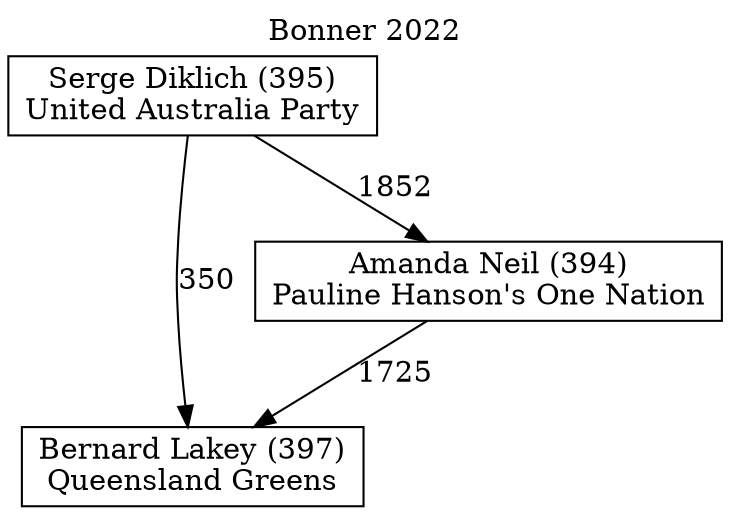 // House preference flow
digraph "Bernard Lakey (397)_Bonner_2022" {
	graph [label="Bonner 2022" labelloc=t mclimit=10]
	node [shape=box]
	"Bernard Lakey (397)" [label="Bernard Lakey (397)
Queensland Greens"]
	"Serge Diklich (395)" [label="Serge Diklich (395)
United Australia Party"]
	"Amanda Neil (394)" [label="Amanda Neil (394)
Pauline Hanson's One Nation"]
	"Amanda Neil (394)" -> "Bernard Lakey (397)" [label=1725]
	"Serge Diklich (395)" -> "Bernard Lakey (397)" [label=350]
	"Serge Diklich (395)" -> "Amanda Neil (394)" [label=1852]
}
